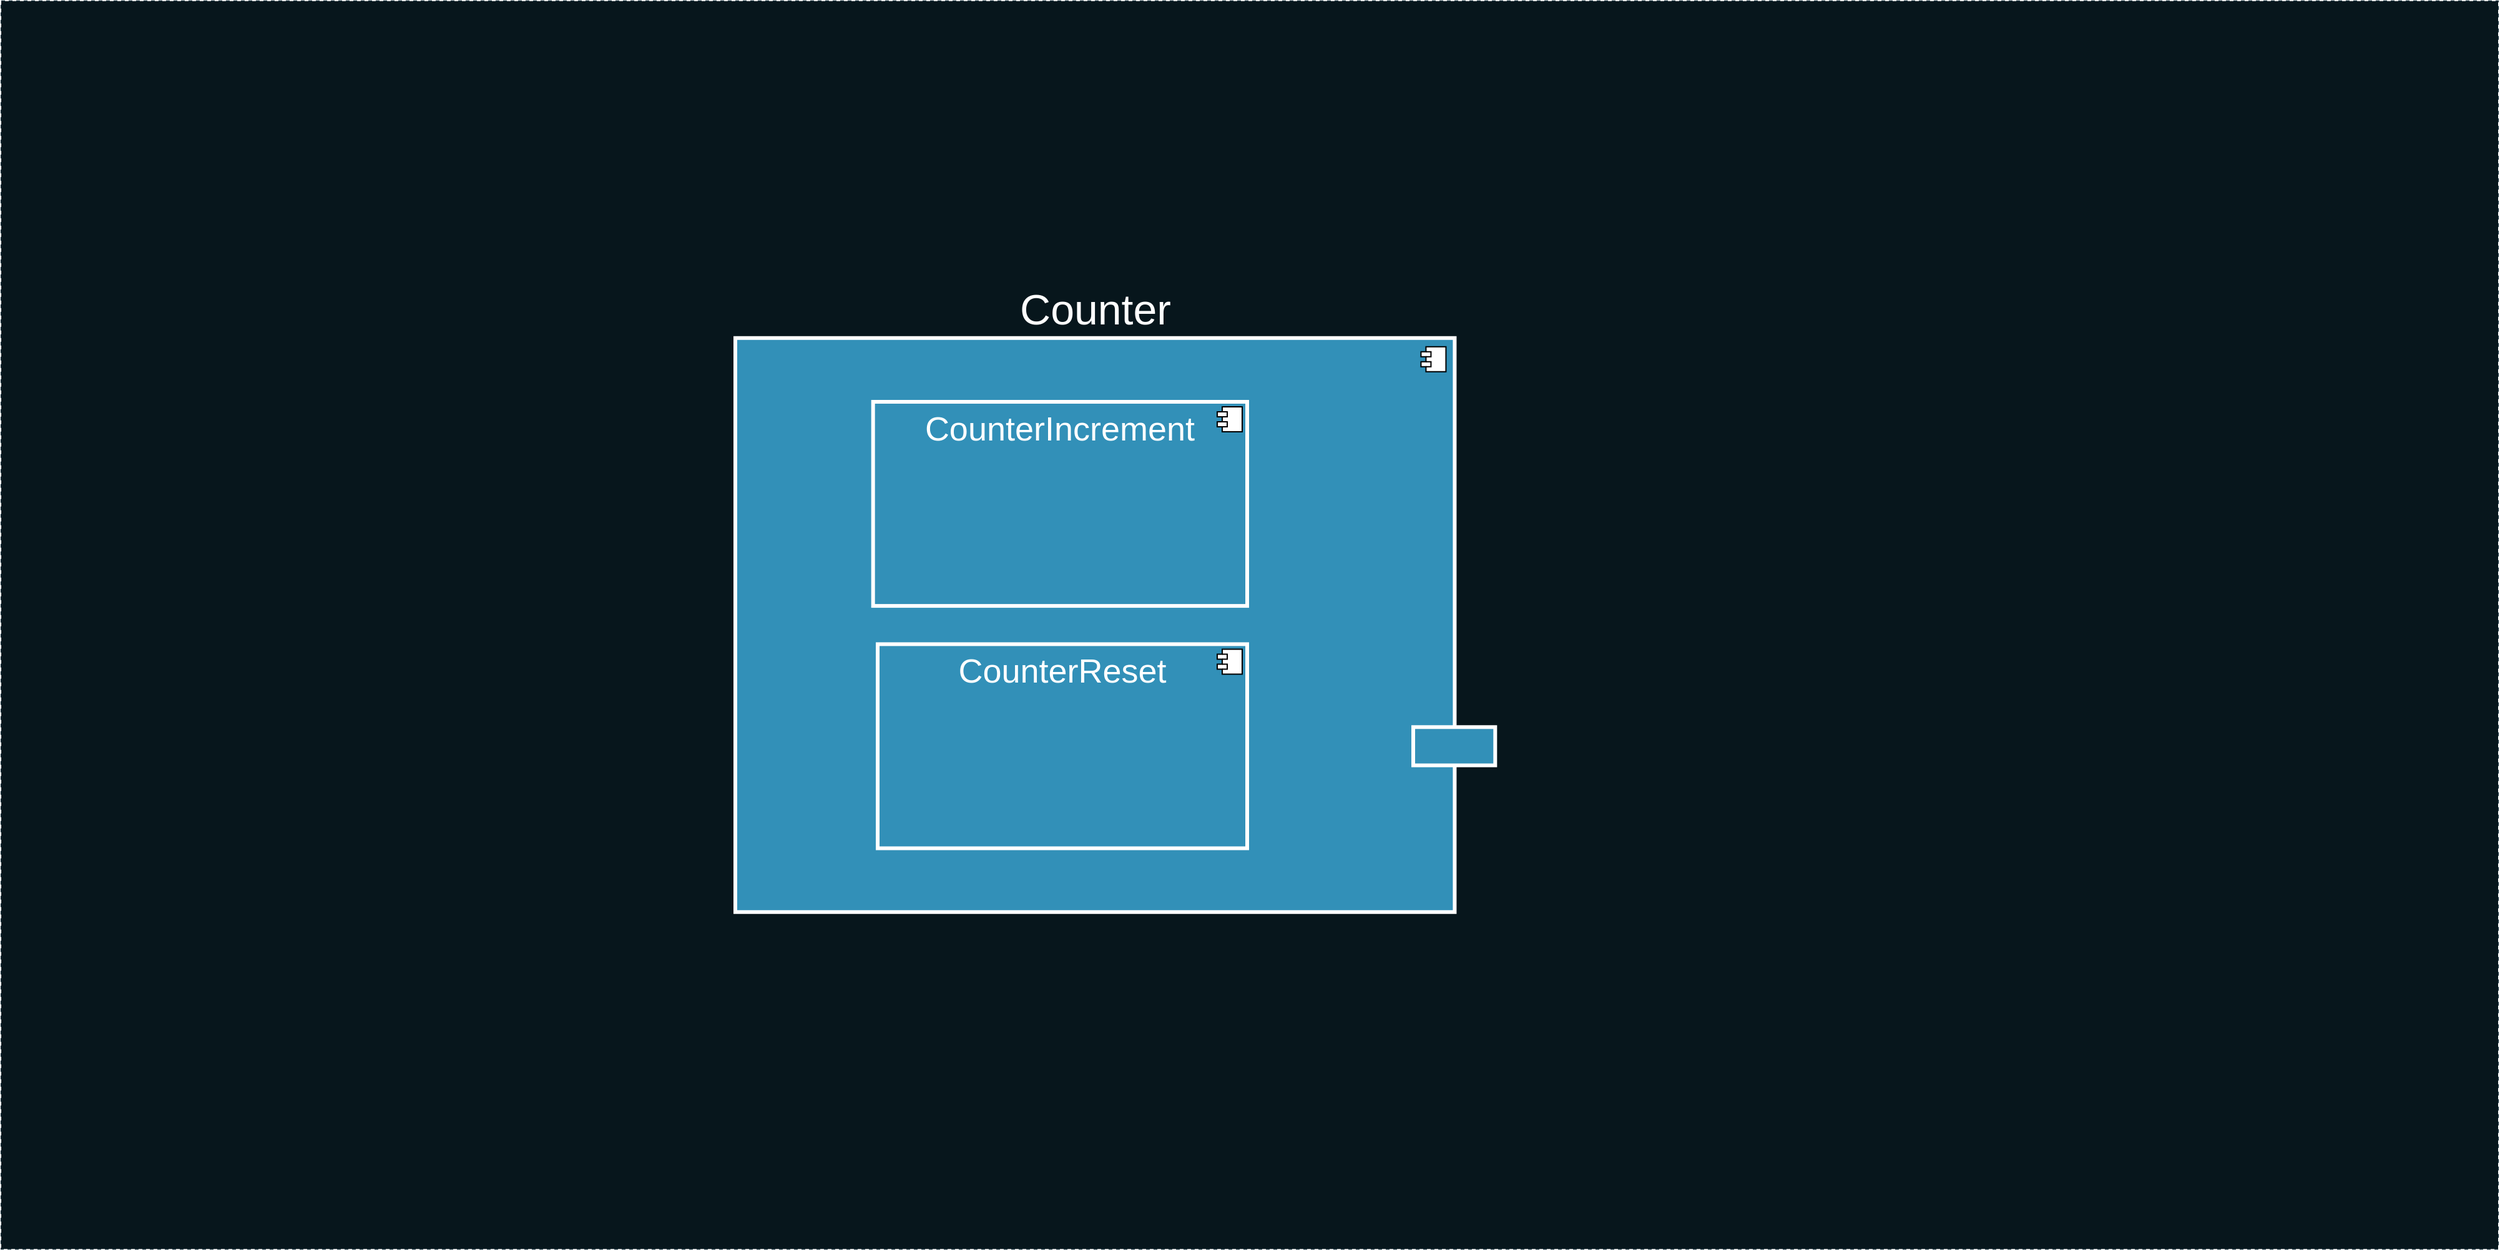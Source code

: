 <mxfile version="13.0.3" type="device"><diagram name="Page-1" id="b5b7bab2-c9e2-2cf4-8b2a-24fd1a2a6d21"><mxGraphModel dx="4288" dy="2343" grid="1" gridSize="10" guides="1" tooltips="1" connect="1" arrows="1" fold="1" page="1" pageScale="1" pageWidth="827" pageHeight="1169" background="#ffffff" math="0" shadow="0"><root><mxCell id="0"/><mxCell id="1" parent="0"/><mxCell id="crDRbli0xWPwZ9U8P9Jx-28" value="" style="rounded=0;whiteSpace=wrap;html=1;fillColor=#07161C;fontSize=30;fontColor=#FFFFFF;strokeColor=#0C242E;dashed=1;" parent="1" vertex="1"><mxGeometry x="-2440" y="-503.12" width="2000" height="1000" as="geometry"/></mxCell><mxCell id="6zHsUcergq1utXB0naxn-19" value="" style="group" vertex="1" connectable="0" parent="1"><mxGeometry x="-1852" y="-233.12" width="611.66" height="460" as="geometry"/></mxCell><mxCell id="6zHsUcergq1utXB0naxn-15" value="" style="group;labelPosition=center;verticalLabelPosition=top;align=center;verticalAlign=bottom;" vertex="1" connectable="0" parent="6zHsUcergq1utXB0naxn-19"><mxGeometry width="611.66" height="460.0" as="geometry"/></mxCell><mxCell id="6zHsUcergq1utXB0naxn-16" value="" style="group" vertex="1" connectable="0" parent="6zHsUcergq1utXB0naxn-15"><mxGeometry width="611.66" height="460.0" as="geometry"/></mxCell><mxCell id="6zHsUcergq1utXB0naxn-11" value="&lt;font style=&quot;font-size: 34px&quot;&gt;Counter&lt;/font&gt;" style="html=1;dropTarget=0;strokeColor=#FFFFFF;strokeWidth=3;fillColor=#3290B8;fontSize=23;fontColor=#FFFFFF;labelPosition=center;verticalLabelPosition=top;align=center;verticalAlign=bottom;" vertex="1" parent="6zHsUcergq1utXB0naxn-16"><mxGeometry width="576.212" height="460.0" as="geometry"/></mxCell><mxCell id="6zHsUcergq1utXB0naxn-12" value="" style="shape=component;jettyWidth=8;jettyHeight=4;" vertex="1" parent="6zHsUcergq1utXB0naxn-11"><mxGeometry x="1" width="20" height="20" relative="1" as="geometry"><mxPoint x="-27" y="7" as="offset"/></mxGeometry></mxCell><mxCell id="6zHsUcergq1utXB0naxn-13" value="&lt;h1 style=&quot;margin: 0px ; margin-top: 6px ; text-align: center&quot;&gt;&lt;font style=&quot;font-size: 27px ; font-weight: normal&quot;&gt;CounterIncrement&lt;/font&gt;&lt;/h1&gt;" style="align=left;overflow=fill;html=1;dropTarget=0;strokeColor=#FFFFFF;strokeWidth=3;fillColor=#3290B8;fontSize=9;fontColor=#FFFFFF;" vertex="1" parent="6zHsUcergq1utXB0naxn-16"><mxGeometry x="110.34" y="51.11" width="299.66" height="163.56" as="geometry"/></mxCell><mxCell id="6zHsUcergq1utXB0naxn-14" value="" style="shape=component;jettyWidth=8;jettyHeight=4;" vertex="1" parent="6zHsUcergq1utXB0naxn-13"><mxGeometry x="1" width="20" height="20" relative="1" as="geometry"><mxPoint x="-24" y="4" as="offset"/></mxGeometry></mxCell><mxCell id="6zHsUcergq1utXB0naxn-17" value="&lt;h1 style=&quot;margin: 0px ; margin-top: 6px ; text-align: center&quot;&gt;&lt;font style=&quot;font-size: 27px ; font-weight: normal&quot;&gt;CounterReset&lt;/font&gt;&lt;/h1&gt;" style="align=left;overflow=fill;html=1;dropTarget=0;strokeColor=#FFFFFF;strokeWidth=3;fillColor=#3290B8;fontSize=9;fontColor=#FFFFFF;" vertex="1" parent="6zHsUcergq1utXB0naxn-16"><mxGeometry x="114.02" y="245.33" width="295.98" height="163.56" as="geometry"/></mxCell><mxCell id="6zHsUcergq1utXB0naxn-18" value="" style="shape=component;jettyWidth=8;jettyHeight=4;" vertex="1" parent="6zHsUcergq1utXB0naxn-17"><mxGeometry x="1" width="20" height="20" relative="1" as="geometry"><mxPoint x="-24" y="4" as="offset"/></mxGeometry></mxCell><mxCell id="6zHsUcergq1utXB0naxn-4" value="" style="rounded=0;whiteSpace=wrap;html=1;fillColor=#3290B8;strokeColor=#FFFFFF;strokeWidth=3;" vertex="1" parent="6zHsUcergq1utXB0naxn-16"><mxGeometry x="542.996" y="311.774" width="65.664" height="30.667" as="geometry"/></mxCell></root></mxGraphModel></diagram></mxfile>